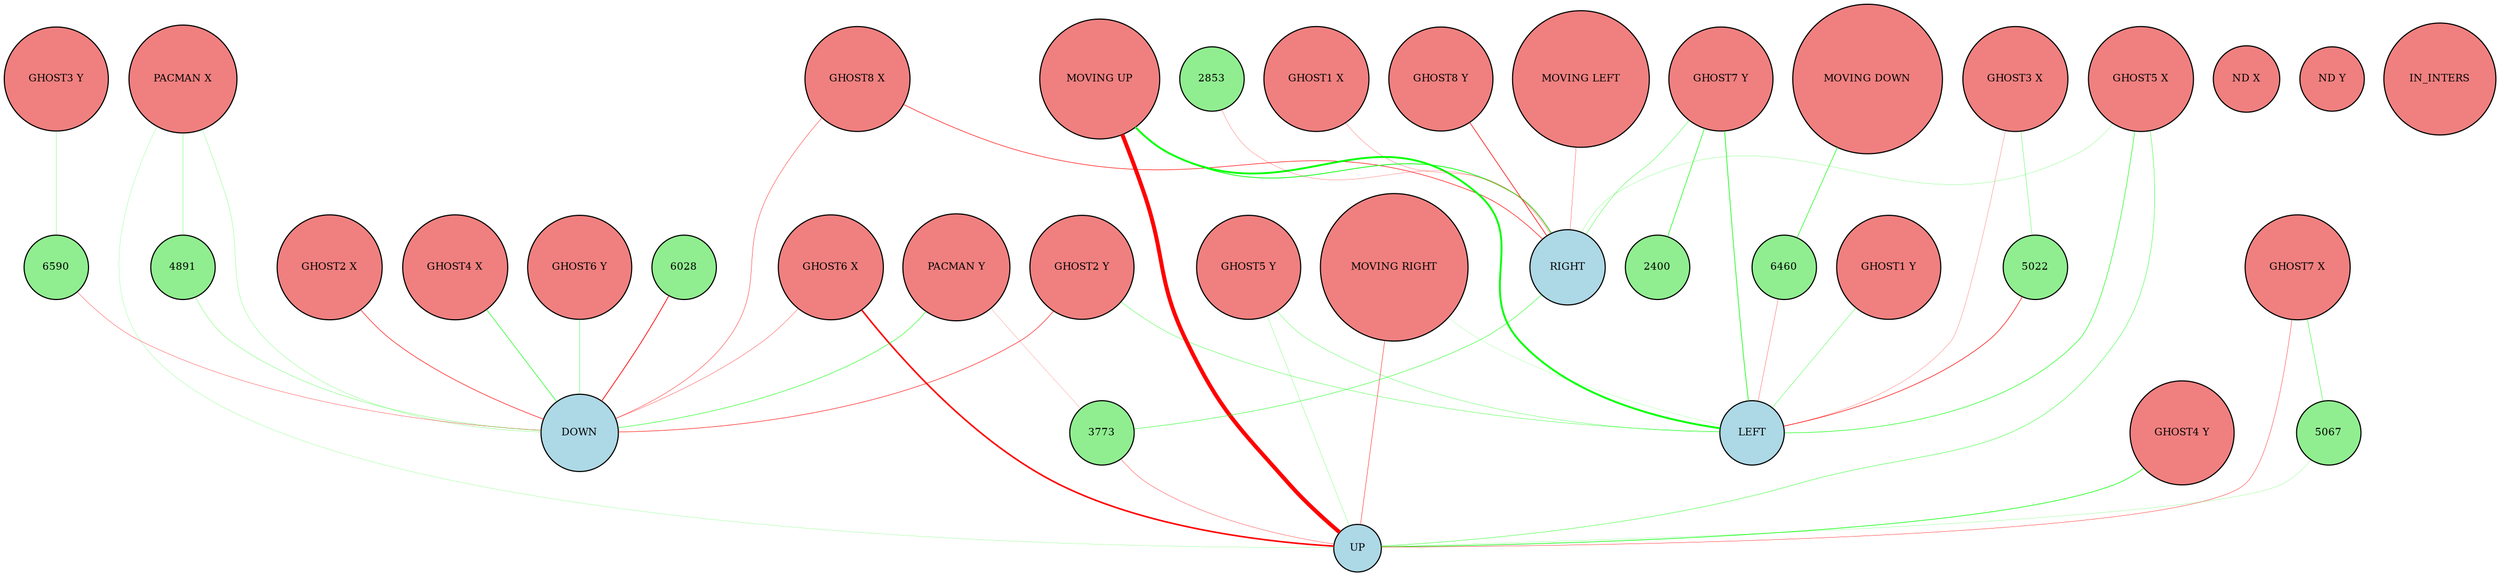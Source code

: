 digraph {
	node [bgcolor=black fontsize=9 height=0.2 shape=circle width=0.2]
	"GHOST1 X" [fillcolor=lightcoral shape=circle style=filled]
	"GHOST1 Y" [fillcolor=lightcoral shape=circle style=filled]
	"GHOST2 X" [fillcolor=lightcoral shape=circle style=filled]
	"GHOST2 Y" [fillcolor=lightcoral shape=circle style=filled]
	"GHOST3 X" [fillcolor=lightcoral shape=circle style=filled]
	"GHOST3 Y" [fillcolor=lightcoral shape=circle style=filled]
	"GHOST4 X" [fillcolor=lightcoral shape=circle style=filled]
	"GHOST4 Y" [fillcolor=lightcoral shape=circle style=filled]
	"GHOST5 X" [fillcolor=lightcoral shape=circle style=filled]
	"GHOST5 Y" [fillcolor=lightcoral shape=circle style=filled]
	"GHOST6 X" [fillcolor=lightcoral shape=circle style=filled]
	"GHOST6 Y" [fillcolor=lightcoral shape=circle style=filled]
	"GHOST7 X" [fillcolor=lightcoral shape=circle style=filled]
	"GHOST7 Y" [fillcolor=lightcoral shape=circle style=filled]
	"GHOST8 X" [fillcolor=lightcoral shape=circle style=filled]
	"GHOST8 Y" [fillcolor=lightcoral shape=circle style=filled]
	"PACMAN X" [fillcolor=lightcoral shape=circle style=filled]
	"PACMAN Y" [fillcolor=lightcoral shape=circle style=filled]
	"ND X" [fillcolor=lightcoral shape=circle style=filled]
	"ND Y" [fillcolor=lightcoral shape=circle style=filled]
	IN_INTERS [fillcolor=lightcoral shape=circle style=filled]
	"MOVING UP" [fillcolor=lightcoral shape=circle style=filled]
	"MOVING DOWN" [fillcolor=lightcoral shape=circle style=filled]
	"MOVING RIGHT" [fillcolor=lightcoral shape=circle style=filled]
	"MOVING LEFT" [fillcolor=lightcoral shape=circle style=filled]
	UP [fillcolor=lightblue style=filled]
	DOWN [fillcolor=lightblue style=filled]
	RIGHT [fillcolor=lightblue style=filled]
	LEFT [fillcolor=lightblue style=filled]
	2400 [fillcolor=lightgreen style=filled]
	2853 [fillcolor=lightgreen style=filled]
	6590 [fillcolor=lightgreen style=filled]
	5067 [fillcolor=lightgreen style=filled]
	6028 [fillcolor=lightgreen style=filled]
	4891 [fillcolor=lightgreen style=filled]
	6460 [fillcolor=lightgreen style=filled]
	3773 [fillcolor=lightgreen style=filled]
	5022 [fillcolor=lightgreen style=filled]
	"GHOST1 X" -> RIGHT [arrowhead=none color=red penwidth=0.1842327326662907 style=solid]
	"GHOST1 Y" -> LEFT [arrowhead=none color=green penwidth=0.2559556102762888 style=solid]
	"GHOST2 X" -> DOWN [arrowhead=none color=red penwidth=0.4728268602387826 style=solid]
	"GHOST2 Y" -> DOWN [arrowhead=none color=red penwidth=0.42922489991147994 style=solid]
	"GHOST2 Y" -> LEFT [arrowhead=none color=green penwidth=0.2685487982850677 style=solid]
	"GHOST3 X" -> LEFT [arrowhead=none color=red penwidth=0.17731402634147925 style=solid]
	"GHOST4 X" -> DOWN [arrowhead=none color=green penwidth=0.4745715790329187 style=solid]
	"GHOST4 Y" -> UP [arrowhead=none color=green penwidth=0.5444374645309324 style=solid]
	"GHOST5 X" -> UP [arrowhead=none color=green penwidth=0.31087589814809774 style=solid]
	"GHOST5 X" -> RIGHT [arrowhead=none color=green penwidth=0.15851694843578112 style=solid]
	"GHOST5 X" -> LEFT [arrowhead=none color=green penwidth=0.4476949760757052 style=solid]
	"GHOST5 Y" -> UP [arrowhead=none color=green penwidth=0.17634788832701626 style=solid]
	"GHOST5 Y" -> LEFT [arrowhead=none color=green penwidth=0.23266563012166927 style=solid]
	"GHOST6 X" -> UP [arrowhead=none color=red penwidth=1.4167066758943065 style=solid]
	"GHOST6 X" -> DOWN [arrowhead=none color=red penwidth=0.24638853651742917 style=solid]
	"GHOST6 Y" -> DOWN [arrowhead=none color=green penwidth=0.2794841106947642 style=solid]
	"GHOST7 X" -> UP [arrowhead=none color=red penwidth=0.2910875381695778 style=solid]
	"GHOST7 Y" -> RIGHT [arrowhead=none color=green penwidth=0.2819047763482492 style=solid]
	"GHOST7 Y" -> LEFT [arrowhead=none color=green penwidth=0.5810196266657208 style=solid]
	"GHOST8 X" -> DOWN [arrowhead=none color=red penwidth=0.30739108918804625 style=solid]
	"GHOST8 X" -> RIGHT [arrowhead=none color=red penwidth=0.4769209390368796 style=solid]
	"GHOST8 Y" -> RIGHT [arrowhead=none color=red penwidth=0.5758430806024667 style=solid]
	"PACMAN X" -> UP [arrowhead=none color=green penwidth=0.1382824853583185 style=solid]
	"PACMAN X" -> DOWN [arrowhead=none color=green penwidth=0.17252683234001603 style=solid]
	"PACMAN Y" -> DOWN [arrowhead=none color=green penwidth=0.3955068965985855 style=solid]
	"MOVING UP" -> UP [arrowhead=none color=red penwidth=3.624970534075231 style=solid]
	"MOVING UP" -> RIGHT [arrowhead=none color=green penwidth=0.6725425380265352 style=solid]
	"MOVING UP" -> LEFT [arrowhead=none color=green penwidth=1.673016065069114 style=solid]
	"MOVING RIGHT" -> UP [arrowhead=none color=red penwidth=0.3489432697086351 style=solid]
	"MOVING RIGHT" -> LEFT [arrowhead=none color=green penwidth=0.114746972830726 style=solid]
	"MOVING LEFT" -> RIGHT [arrowhead=none color=red penwidth=0.22775826003873348 style=solid]
	"GHOST7 Y" -> 2400 [arrowhead=none color=green penwidth=0.5075700617461267 style=solid]
	2853 -> RIGHT [arrowhead=none color=red penwidth=0.18070629445185976 style=solid]
	"PACMAN Y" -> 3773 [arrowhead=none color=red penwidth=0.12824085345205588 style=solid]
	3773 -> UP [arrowhead=none color=red penwidth=0.2579727536130094 style=solid]
	"PACMAN X" -> 4891 [arrowhead=none color=green penwidth=0.23453639511880037 style=solid]
	4891 -> DOWN [arrowhead=none color=green penwidth=0.21488579991753026 style=solid]
	"GHOST3 X" -> 5022 [arrowhead=none color=green penwidth=0.2580251618828524 style=solid]
	5022 -> LEFT [arrowhead=none color=red penwidth=0.50894525874599 style=solid]
	"GHOST7 X" -> 5067 [arrowhead=none color=green penwidth=0.34877844883307346 style=solid]
	5067 -> UP [arrowhead=none color=green penwidth=0.14613739183690122 style=solid]
	6028 -> DOWN [arrowhead=none color=red penwidth=0.6704084253071291 style=solid]
	RIGHT -> 3773 [arrowhead=none color=green penwidth=0.3519248957887793 style=solid]
	"MOVING DOWN" -> 6460 [arrowhead=none color=green penwidth=0.4866671640352722 style=solid]
	6460 -> LEFT [arrowhead=none color=red penwidth=0.22381726987276174 style=solid]
	"GHOST3 Y" -> 6590 [arrowhead=none color=green penwidth=0.1932776966331543 style=solid]
	6590 -> DOWN [arrowhead=none color=red penwidth=0.24455911602998281 style=solid]
}

